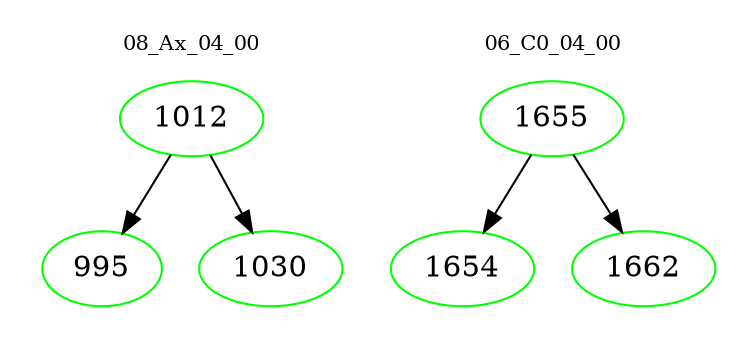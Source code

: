 digraph{
subgraph cluster_0 {
color = white
label = "08_Ax_04_00";
fontsize=10;
T0_1012 [label="1012", color="green"]
T0_1012 -> T0_995 [color="black"]
T0_995 [label="995", color="green"]
T0_1012 -> T0_1030 [color="black"]
T0_1030 [label="1030", color="green"]
}
subgraph cluster_1 {
color = white
label = "06_C0_04_00";
fontsize=10;
T1_1655 [label="1655", color="green"]
T1_1655 -> T1_1654 [color="black"]
T1_1654 [label="1654", color="green"]
T1_1655 -> T1_1662 [color="black"]
T1_1662 [label="1662", color="green"]
}
}
